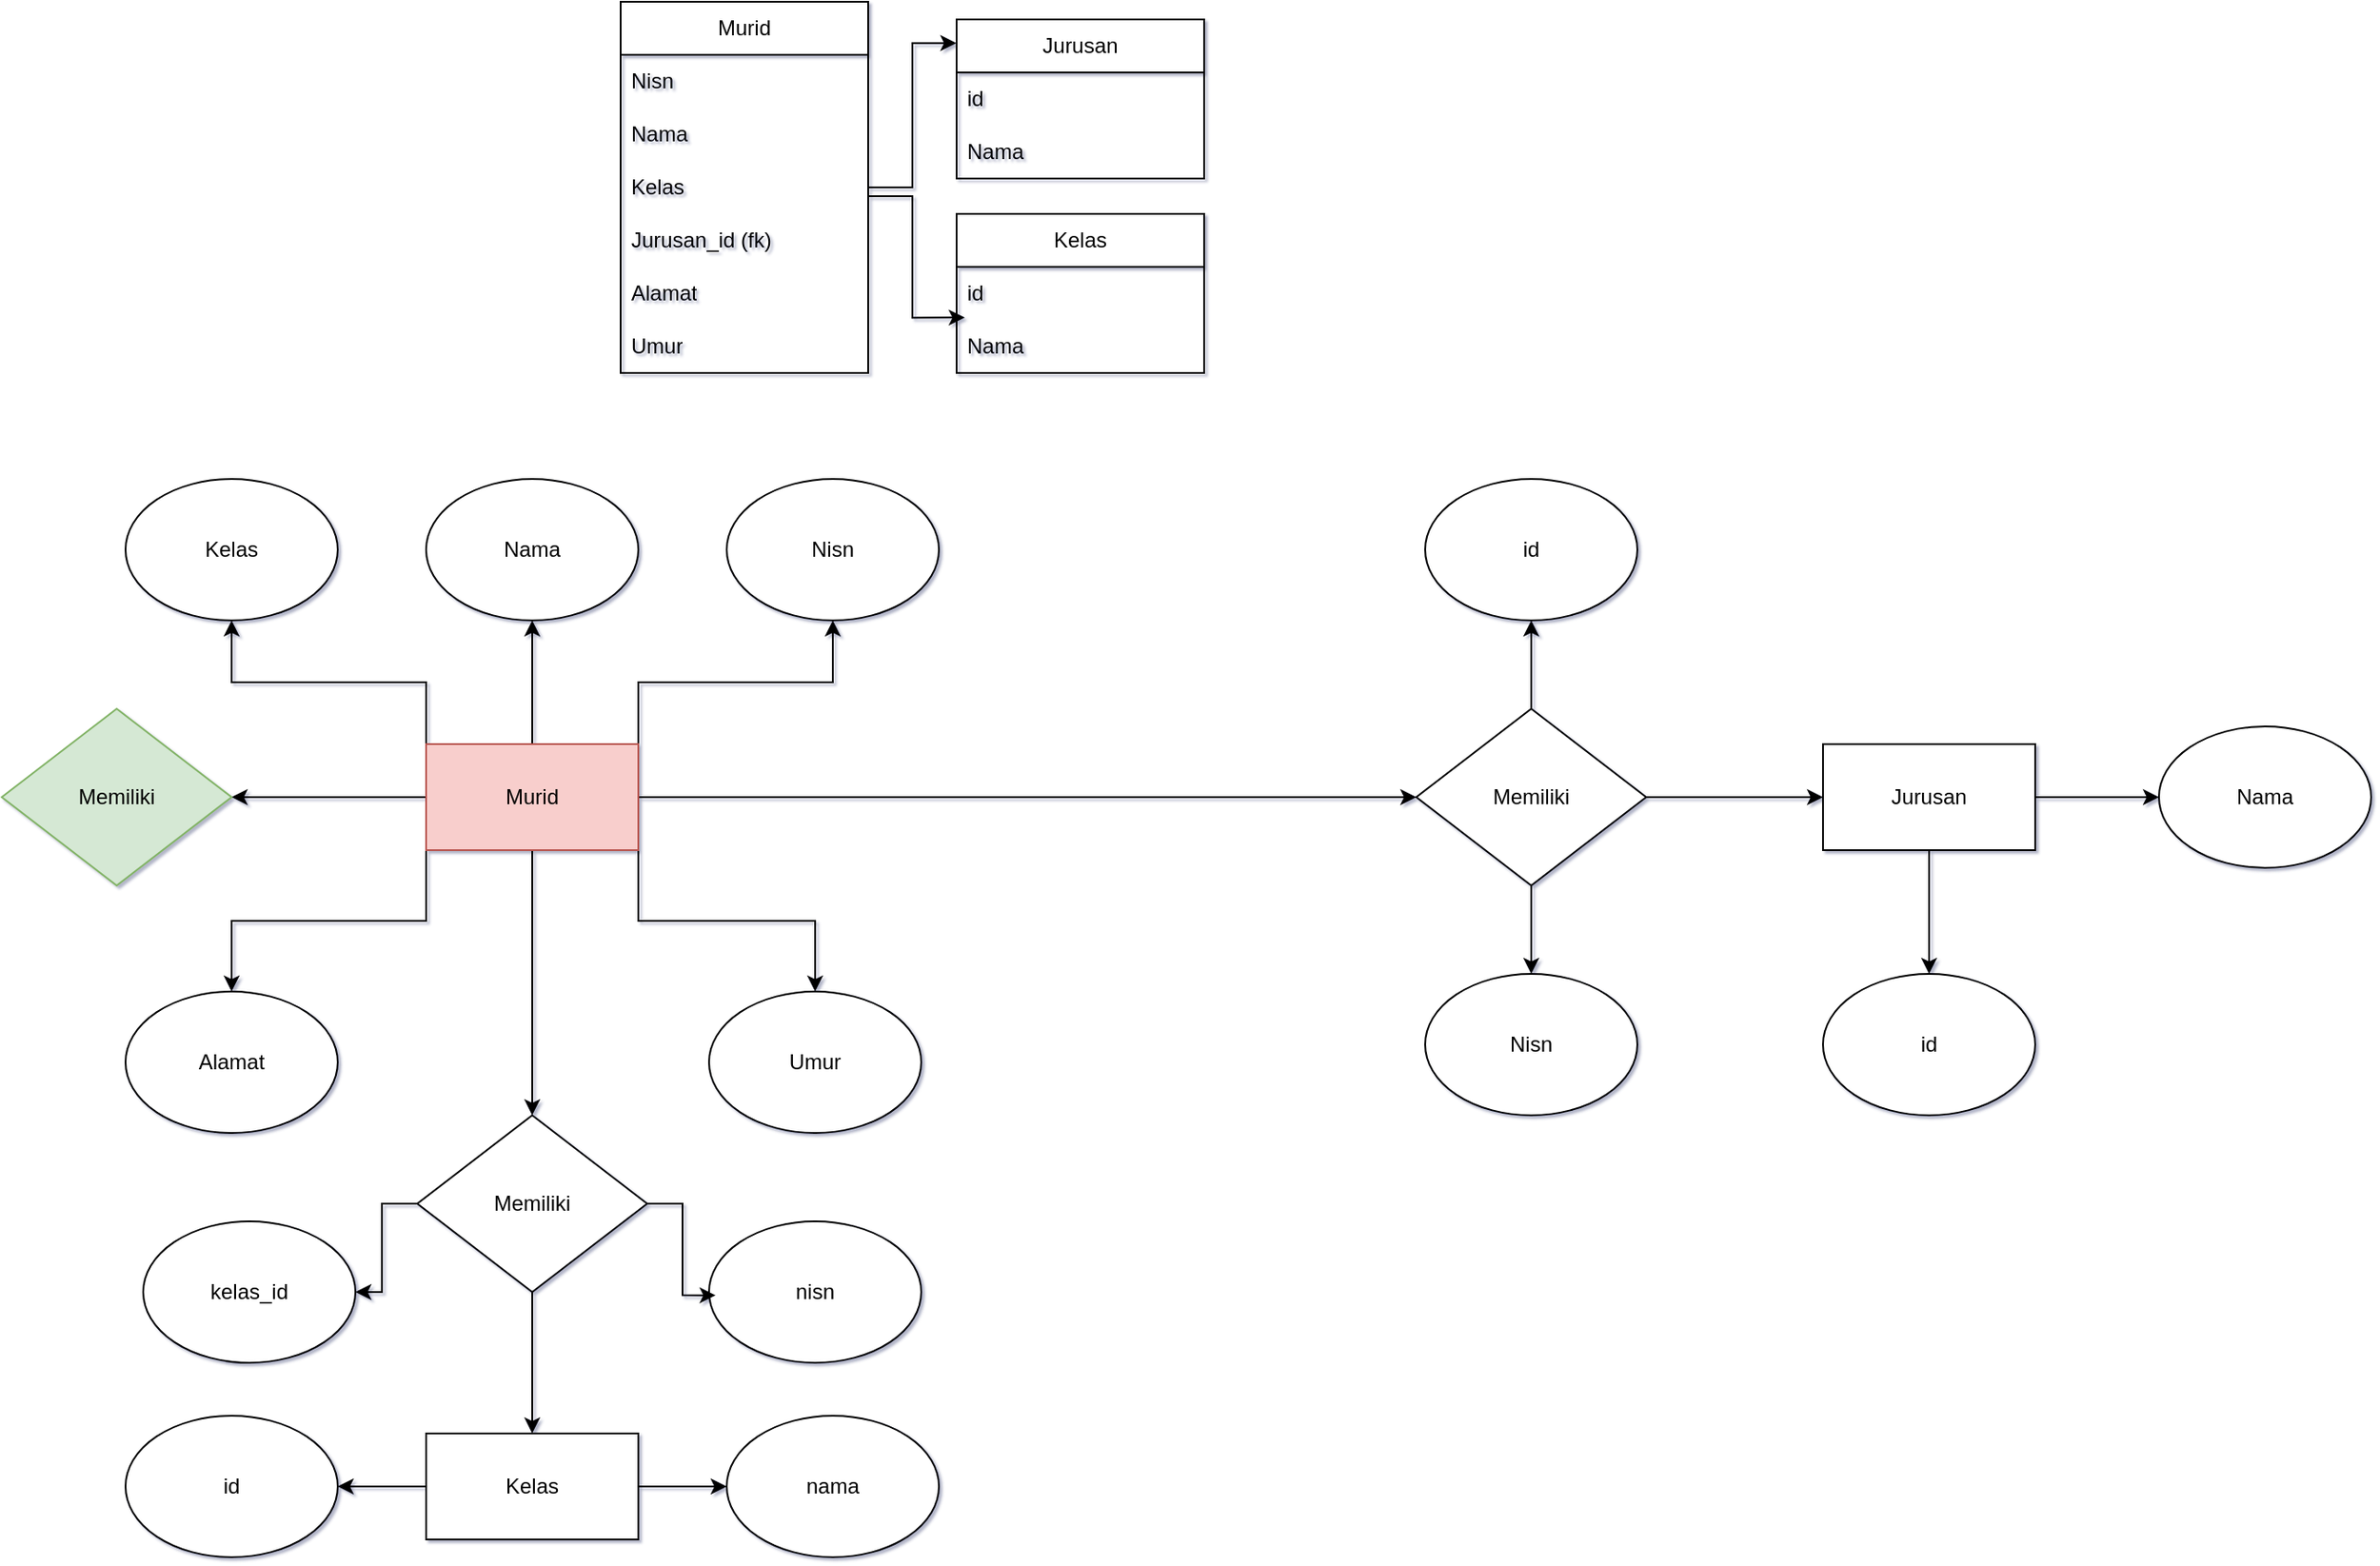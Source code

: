 <mxfile version="24.7.14">
  <diagram name="Page-1" id="se2v94sjm3AJpq2LqplE">
    <mxGraphModel dx="1990" dy="1258" grid="1" gridSize="10" guides="1" tooltips="1" connect="1" arrows="1" fold="1" page="1" pageScale="1" pageWidth="3300" pageHeight="4681" background="#ffffff" math="0" shadow="1">
      <root>
        <mxCell id="0" />
        <mxCell id="1" parent="0" />
        <mxCell id="FmgKRREH_jTbhXyRfKfs-25" style="edgeStyle=orthogonalEdgeStyle;rounded=0;orthogonalLoop=1;jettySize=auto;html=1;exitX=1;exitY=0.5;exitDx=0;exitDy=0;entryX=0;entryY=0.5;entryDx=0;entryDy=0;" edge="1" parent="1" source="FmgKRREH_jTbhXyRfKfs-1" target="FmgKRREH_jTbhXyRfKfs-17">
          <mxGeometry relative="1" as="geometry" />
        </mxCell>
        <mxCell id="FmgKRREH_jTbhXyRfKfs-27" style="edgeStyle=orthogonalEdgeStyle;rounded=0;orthogonalLoop=1;jettySize=auto;html=1;exitX=0.5;exitY=1;exitDx=0;exitDy=0;entryX=0.5;entryY=0;entryDx=0;entryDy=0;" edge="1" parent="1" source="FmgKRREH_jTbhXyRfKfs-1" target="FmgKRREH_jTbhXyRfKfs-26">
          <mxGeometry relative="1" as="geometry" />
        </mxCell>
        <mxCell id="FmgKRREH_jTbhXyRfKfs-29" style="edgeStyle=orthogonalEdgeStyle;rounded=0;orthogonalLoop=1;jettySize=auto;html=1;exitX=0.5;exitY=0;exitDx=0;exitDy=0;entryX=0.5;entryY=1;entryDx=0;entryDy=0;" edge="1" parent="1" source="FmgKRREH_jTbhXyRfKfs-1" target="FmgKRREH_jTbhXyRfKfs-28">
          <mxGeometry relative="1" as="geometry" />
        </mxCell>
        <mxCell id="FmgKRREH_jTbhXyRfKfs-1" value="Memiliki" style="rhombus;whiteSpace=wrap;html=1;" vertex="1" parent="1">
          <mxGeometry x="2010" y="1190" width="130" height="100" as="geometry" />
        </mxCell>
        <mxCell id="FmgKRREH_jTbhXyRfKfs-5" style="edgeStyle=orthogonalEdgeStyle;rounded=0;orthogonalLoop=1;jettySize=auto;html=1;exitX=0.5;exitY=0;exitDx=0;exitDy=0;" edge="1" parent="1" source="FmgKRREH_jTbhXyRfKfs-2" target="FmgKRREH_jTbhXyRfKfs-6">
          <mxGeometry relative="1" as="geometry">
            <mxPoint x="1510" y="1150" as="targetPoint" />
          </mxGeometry>
        </mxCell>
        <mxCell id="FmgKRREH_jTbhXyRfKfs-14" style="edgeStyle=orthogonalEdgeStyle;rounded=0;orthogonalLoop=1;jettySize=auto;html=1;exitX=0;exitY=1;exitDx=0;exitDy=0;" edge="1" parent="1" source="FmgKRREH_jTbhXyRfKfs-2" target="FmgKRREH_jTbhXyRfKfs-9">
          <mxGeometry relative="1" as="geometry">
            <mxPoint x="1340" y="1340" as="targetPoint" />
          </mxGeometry>
        </mxCell>
        <mxCell id="FmgKRREH_jTbhXyRfKfs-15" style="edgeStyle=orthogonalEdgeStyle;rounded=0;orthogonalLoop=1;jettySize=auto;html=1;exitX=0;exitY=0;exitDx=0;exitDy=0;" edge="1" parent="1" source="FmgKRREH_jTbhXyRfKfs-2" target="FmgKRREH_jTbhXyRfKfs-8">
          <mxGeometry relative="1" as="geometry">
            <mxPoint x="1330" y="1160" as="targetPoint" />
          </mxGeometry>
        </mxCell>
        <mxCell id="FmgKRREH_jTbhXyRfKfs-16" style="edgeStyle=orthogonalEdgeStyle;rounded=0;orthogonalLoop=1;jettySize=auto;html=1;exitX=1;exitY=0;exitDx=0;exitDy=0;" edge="1" parent="1" source="FmgKRREH_jTbhXyRfKfs-2" target="FmgKRREH_jTbhXyRfKfs-7">
          <mxGeometry relative="1" as="geometry">
            <mxPoint x="1680" y="1160" as="targetPoint" />
          </mxGeometry>
        </mxCell>
        <mxCell id="FmgKRREH_jTbhXyRfKfs-24" style="edgeStyle=orthogonalEdgeStyle;rounded=0;orthogonalLoop=1;jettySize=auto;html=1;exitX=1;exitY=0.5;exitDx=0;exitDy=0;entryX=0;entryY=0.5;entryDx=0;entryDy=0;" edge="1" parent="1" source="FmgKRREH_jTbhXyRfKfs-2" target="FmgKRREH_jTbhXyRfKfs-1">
          <mxGeometry relative="1" as="geometry" />
        </mxCell>
        <mxCell id="FmgKRREH_jTbhXyRfKfs-70" style="edgeStyle=orthogonalEdgeStyle;rounded=0;orthogonalLoop=1;jettySize=auto;html=1;exitX=1;exitY=1;exitDx=0;exitDy=0;" edge="1" parent="1" source="FmgKRREH_jTbhXyRfKfs-2" target="FmgKRREH_jTbhXyRfKfs-10">
          <mxGeometry relative="1" as="geometry" />
        </mxCell>
        <mxCell id="FmgKRREH_jTbhXyRfKfs-71" style="edgeStyle=orthogonalEdgeStyle;rounded=0;orthogonalLoop=1;jettySize=auto;html=1;exitX=0.5;exitY=1;exitDx=0;exitDy=0;" edge="1" parent="1" source="FmgKRREH_jTbhXyRfKfs-2" target="FmgKRREH_jTbhXyRfKfs-69">
          <mxGeometry relative="1" as="geometry" />
        </mxCell>
        <mxCell id="FmgKRREH_jTbhXyRfKfs-91" style="edgeStyle=orthogonalEdgeStyle;rounded=0;orthogonalLoop=1;jettySize=auto;html=1;exitX=0;exitY=0.5;exitDx=0;exitDy=0;entryX=1;entryY=0.5;entryDx=0;entryDy=0;" edge="1" parent="1" source="FmgKRREH_jTbhXyRfKfs-2" target="FmgKRREH_jTbhXyRfKfs-89">
          <mxGeometry relative="1" as="geometry" />
        </mxCell>
        <mxCell id="FmgKRREH_jTbhXyRfKfs-2" value="Murid" style="rounded=0;whiteSpace=wrap;html=1;strokeColor=#b85450;fillColor=#f8cecc;" vertex="1" parent="1">
          <mxGeometry x="1450" y="1210" width="120" height="60" as="geometry" />
        </mxCell>
        <mxCell id="FmgKRREH_jTbhXyRfKfs-6" value="Nama" style="ellipse;whiteSpace=wrap;html=1;" vertex="1" parent="1">
          <mxGeometry x="1450" y="1060" width="120" height="80" as="geometry" />
        </mxCell>
        <mxCell id="FmgKRREH_jTbhXyRfKfs-7" value="Nisn" style="ellipse;whiteSpace=wrap;html=1;" vertex="1" parent="1">
          <mxGeometry x="1620" y="1060" width="120" height="80" as="geometry" />
        </mxCell>
        <mxCell id="FmgKRREH_jTbhXyRfKfs-8" value="Kelas" style="ellipse;whiteSpace=wrap;html=1;" vertex="1" parent="1">
          <mxGeometry x="1280" y="1060" width="120" height="80" as="geometry" />
        </mxCell>
        <mxCell id="FmgKRREH_jTbhXyRfKfs-9" value="Alamat" style="ellipse;whiteSpace=wrap;html=1;" vertex="1" parent="1">
          <mxGeometry x="1280" y="1350" width="120" height="80" as="geometry" />
        </mxCell>
        <mxCell id="FmgKRREH_jTbhXyRfKfs-10" value="Umur" style="ellipse;whiteSpace=wrap;html=1;" vertex="1" parent="1">
          <mxGeometry x="1610" y="1350" width="120" height="80" as="geometry" />
        </mxCell>
        <mxCell id="FmgKRREH_jTbhXyRfKfs-19" style="edgeStyle=orthogonalEdgeStyle;rounded=0;orthogonalLoop=1;jettySize=auto;html=1;exitX=0.5;exitY=1;exitDx=0;exitDy=0;entryX=0.5;entryY=0;entryDx=0;entryDy=0;" edge="1" parent="1" source="FmgKRREH_jTbhXyRfKfs-17" target="FmgKRREH_jTbhXyRfKfs-18">
          <mxGeometry relative="1" as="geometry" />
        </mxCell>
        <mxCell id="FmgKRREH_jTbhXyRfKfs-21" style="edgeStyle=orthogonalEdgeStyle;rounded=0;orthogonalLoop=1;jettySize=auto;html=1;exitX=1;exitY=0.5;exitDx=0;exitDy=0;" edge="1" parent="1" source="FmgKRREH_jTbhXyRfKfs-17" target="FmgKRREH_jTbhXyRfKfs-20">
          <mxGeometry relative="1" as="geometry" />
        </mxCell>
        <mxCell id="FmgKRREH_jTbhXyRfKfs-17" value="Jurusan" style="rounded=0;whiteSpace=wrap;html=1;" vertex="1" parent="1">
          <mxGeometry x="2240" y="1210" width="120" height="60" as="geometry" />
        </mxCell>
        <mxCell id="FmgKRREH_jTbhXyRfKfs-18" value="id" style="ellipse;whiteSpace=wrap;html=1;" vertex="1" parent="1">
          <mxGeometry x="2240" y="1340" width="120" height="80" as="geometry" />
        </mxCell>
        <mxCell id="FmgKRREH_jTbhXyRfKfs-20" value="Nama" style="ellipse;whiteSpace=wrap;html=1;" vertex="1" parent="1">
          <mxGeometry x="2430" y="1200" width="120" height="80" as="geometry" />
        </mxCell>
        <mxCell id="FmgKRREH_jTbhXyRfKfs-26" value="Nisn" style="ellipse;whiteSpace=wrap;html=1;" vertex="1" parent="1">
          <mxGeometry x="2015" y="1340" width="120" height="80" as="geometry" />
        </mxCell>
        <mxCell id="FmgKRREH_jTbhXyRfKfs-28" value="id" style="ellipse;whiteSpace=wrap;html=1;" vertex="1" parent="1">
          <mxGeometry x="2015" y="1060" width="120" height="80" as="geometry" />
        </mxCell>
        <mxCell id="FmgKRREH_jTbhXyRfKfs-30" value="Murid" style="swimlane;fontStyle=0;childLayout=stackLayout;horizontal=1;startSize=30;horizontalStack=0;resizeParent=1;resizeParentMax=0;resizeLast=0;collapsible=1;marginBottom=0;whiteSpace=wrap;html=1;" vertex="1" parent="1">
          <mxGeometry x="1560" y="790" width="140" height="210" as="geometry" />
        </mxCell>
        <mxCell id="FmgKRREH_jTbhXyRfKfs-31" value="Nisn" style="text;strokeColor=none;fillColor=none;align=left;verticalAlign=middle;spacingLeft=4;spacingRight=4;overflow=hidden;points=[[0,0.5],[1,0.5]];portConstraint=eastwest;rotatable=0;whiteSpace=wrap;html=1;" vertex="1" parent="FmgKRREH_jTbhXyRfKfs-30">
          <mxGeometry y="30" width="140" height="30" as="geometry" />
        </mxCell>
        <mxCell id="FmgKRREH_jTbhXyRfKfs-32" value="Nama" style="text;strokeColor=none;fillColor=none;align=left;verticalAlign=middle;spacingLeft=4;spacingRight=4;overflow=hidden;points=[[0,0.5],[1,0.5]];portConstraint=eastwest;rotatable=0;whiteSpace=wrap;html=1;" vertex="1" parent="FmgKRREH_jTbhXyRfKfs-30">
          <mxGeometry y="60" width="140" height="30" as="geometry" />
        </mxCell>
        <mxCell id="FmgKRREH_jTbhXyRfKfs-33" value="Kelas" style="text;strokeColor=none;fillColor=none;align=left;verticalAlign=middle;spacingLeft=4;spacingRight=4;overflow=hidden;points=[[0,0.5],[1,0.5]];portConstraint=eastwest;rotatable=0;whiteSpace=wrap;html=1;" vertex="1" parent="FmgKRREH_jTbhXyRfKfs-30">
          <mxGeometry y="90" width="140" height="30" as="geometry" />
        </mxCell>
        <mxCell id="FmgKRREH_jTbhXyRfKfs-34" value="Jurusan_id (fk)" style="text;strokeColor=none;fillColor=none;align=left;verticalAlign=middle;spacingLeft=4;spacingRight=4;overflow=hidden;points=[[0,0.5],[1,0.5]];portConstraint=eastwest;rotatable=0;whiteSpace=wrap;html=1;" vertex="1" parent="FmgKRREH_jTbhXyRfKfs-30">
          <mxGeometry y="120" width="140" height="30" as="geometry" />
        </mxCell>
        <mxCell id="FmgKRREH_jTbhXyRfKfs-35" value="Alamat" style="text;strokeColor=none;fillColor=none;align=left;verticalAlign=middle;spacingLeft=4;spacingRight=4;overflow=hidden;points=[[0,0.5],[1,0.5]];portConstraint=eastwest;rotatable=0;whiteSpace=wrap;html=1;" vertex="1" parent="FmgKRREH_jTbhXyRfKfs-30">
          <mxGeometry y="150" width="140" height="30" as="geometry" />
        </mxCell>
        <mxCell id="FmgKRREH_jTbhXyRfKfs-36" value="Umur" style="text;strokeColor=none;fillColor=none;align=left;verticalAlign=middle;spacingLeft=4;spacingRight=4;overflow=hidden;points=[[0,0.5],[1,0.5]];portConstraint=eastwest;rotatable=0;whiteSpace=wrap;html=1;" vertex="1" parent="FmgKRREH_jTbhXyRfKfs-30">
          <mxGeometry y="180" width="140" height="30" as="geometry" />
        </mxCell>
        <mxCell id="FmgKRREH_jTbhXyRfKfs-37" value="Jurusan" style="swimlane;fontStyle=0;childLayout=stackLayout;horizontal=1;startSize=30;horizontalStack=0;resizeParent=1;resizeParentMax=0;resizeLast=0;collapsible=1;marginBottom=0;whiteSpace=wrap;html=1;" vertex="1" parent="1">
          <mxGeometry x="1750" y="800" width="140" height="90" as="geometry" />
        </mxCell>
        <mxCell id="FmgKRREH_jTbhXyRfKfs-38" value="id" style="text;strokeColor=none;fillColor=none;align=left;verticalAlign=middle;spacingLeft=4;spacingRight=4;overflow=hidden;points=[[0,0.5],[1,0.5]];portConstraint=eastwest;rotatable=0;whiteSpace=wrap;html=1;" vertex="1" parent="FmgKRREH_jTbhXyRfKfs-37">
          <mxGeometry y="30" width="140" height="30" as="geometry" />
        </mxCell>
        <mxCell id="FmgKRREH_jTbhXyRfKfs-39" value="Nama" style="text;strokeColor=none;fillColor=none;align=left;verticalAlign=middle;spacingLeft=4;spacingRight=4;overflow=hidden;points=[[0,0.5],[1,0.5]];portConstraint=eastwest;rotatable=0;whiteSpace=wrap;html=1;" vertex="1" parent="FmgKRREH_jTbhXyRfKfs-37">
          <mxGeometry y="60" width="140" height="30" as="geometry" />
        </mxCell>
        <mxCell id="FmgKRREH_jTbhXyRfKfs-73" style="edgeStyle=orthogonalEdgeStyle;rounded=0;orthogonalLoop=1;jettySize=auto;html=1;exitX=0;exitY=0.5;exitDx=0;exitDy=0;entryX=1;entryY=0.5;entryDx=0;entryDy=0;" edge="1" parent="1" source="FmgKRREH_jTbhXyRfKfs-63" target="FmgKRREH_jTbhXyRfKfs-65">
          <mxGeometry relative="1" as="geometry" />
        </mxCell>
        <mxCell id="FmgKRREH_jTbhXyRfKfs-74" style="edgeStyle=orthogonalEdgeStyle;rounded=0;orthogonalLoop=1;jettySize=auto;html=1;exitX=1;exitY=0.5;exitDx=0;exitDy=0;entryX=0;entryY=0.5;entryDx=0;entryDy=0;" edge="1" parent="1" source="FmgKRREH_jTbhXyRfKfs-63" target="FmgKRREH_jTbhXyRfKfs-64">
          <mxGeometry relative="1" as="geometry" />
        </mxCell>
        <mxCell id="FmgKRREH_jTbhXyRfKfs-63" value="Kelas" style="rounded=0;whiteSpace=wrap;html=1;strokeColor=default;" vertex="1" parent="1">
          <mxGeometry x="1450" y="1600" width="120" height="60" as="geometry" />
        </mxCell>
        <mxCell id="FmgKRREH_jTbhXyRfKfs-64" value="nama" style="ellipse;whiteSpace=wrap;html=1;" vertex="1" parent="1">
          <mxGeometry x="1620" y="1590" width="120" height="80" as="geometry" />
        </mxCell>
        <mxCell id="FmgKRREH_jTbhXyRfKfs-65" value="id" style="ellipse;whiteSpace=wrap;html=1;" vertex="1" parent="1">
          <mxGeometry x="1280" y="1590" width="120" height="80" as="geometry" />
        </mxCell>
        <mxCell id="FmgKRREH_jTbhXyRfKfs-72" style="edgeStyle=orthogonalEdgeStyle;rounded=0;orthogonalLoop=1;jettySize=auto;html=1;exitX=0.5;exitY=1;exitDx=0;exitDy=0;entryX=0.5;entryY=0;entryDx=0;entryDy=0;" edge="1" parent="1" source="FmgKRREH_jTbhXyRfKfs-69" target="FmgKRREH_jTbhXyRfKfs-63">
          <mxGeometry relative="1" as="geometry" />
        </mxCell>
        <mxCell id="FmgKRREH_jTbhXyRfKfs-82" style="edgeStyle=orthogonalEdgeStyle;rounded=0;orthogonalLoop=1;jettySize=auto;html=1;exitX=0;exitY=0.5;exitDx=0;exitDy=0;entryX=1;entryY=0.5;entryDx=0;entryDy=0;" edge="1" parent="1" source="FmgKRREH_jTbhXyRfKfs-69" target="FmgKRREH_jTbhXyRfKfs-75">
          <mxGeometry relative="1" as="geometry" />
        </mxCell>
        <mxCell id="FmgKRREH_jTbhXyRfKfs-69" value="Memiliki" style="rhombus;whiteSpace=wrap;html=1;" vertex="1" parent="1">
          <mxGeometry x="1445" y="1420" width="130" height="100" as="geometry" />
        </mxCell>
        <mxCell id="FmgKRREH_jTbhXyRfKfs-75" value="kelas_id" style="ellipse;whiteSpace=wrap;html=1;" vertex="1" parent="1">
          <mxGeometry x="1290" y="1480" width="120" height="80" as="geometry" />
        </mxCell>
        <mxCell id="FmgKRREH_jTbhXyRfKfs-76" value="nisn" style="ellipse;whiteSpace=wrap;html=1;" vertex="1" parent="1">
          <mxGeometry x="1610" y="1480" width="120" height="80" as="geometry" />
        </mxCell>
        <mxCell id="FmgKRREH_jTbhXyRfKfs-83" style="edgeStyle=orthogonalEdgeStyle;rounded=0;orthogonalLoop=1;jettySize=auto;html=1;exitX=1;exitY=0.5;exitDx=0;exitDy=0;entryX=0.031;entryY=0.523;entryDx=0;entryDy=0;entryPerimeter=0;" edge="1" parent="1" source="FmgKRREH_jTbhXyRfKfs-69" target="FmgKRREH_jTbhXyRfKfs-76">
          <mxGeometry relative="1" as="geometry" />
        </mxCell>
        <mxCell id="FmgKRREH_jTbhXyRfKfs-84" value="Kelas" style="swimlane;fontStyle=0;childLayout=stackLayout;horizontal=1;startSize=30;horizontalStack=0;resizeParent=1;resizeParentMax=0;resizeLast=0;collapsible=1;marginBottom=0;whiteSpace=wrap;html=1;" vertex="1" parent="1">
          <mxGeometry x="1750" y="910" width="140" height="90" as="geometry" />
        </mxCell>
        <mxCell id="FmgKRREH_jTbhXyRfKfs-85" value="id" style="text;strokeColor=none;fillColor=none;align=left;verticalAlign=middle;spacingLeft=4;spacingRight=4;overflow=hidden;points=[[0,0.5],[1,0.5]];portConstraint=eastwest;rotatable=0;whiteSpace=wrap;html=1;" vertex="1" parent="FmgKRREH_jTbhXyRfKfs-84">
          <mxGeometry y="30" width="140" height="30" as="geometry" />
        </mxCell>
        <mxCell id="FmgKRREH_jTbhXyRfKfs-86" value="Nama" style="text;strokeColor=none;fillColor=none;align=left;verticalAlign=middle;spacingLeft=4;spacingRight=4;overflow=hidden;points=[[0,0.5],[1,0.5]];portConstraint=eastwest;rotatable=0;whiteSpace=wrap;html=1;" vertex="1" parent="FmgKRREH_jTbhXyRfKfs-84">
          <mxGeometry y="60" width="140" height="30" as="geometry" />
        </mxCell>
        <mxCell id="FmgKRREH_jTbhXyRfKfs-87" style="edgeStyle=orthogonalEdgeStyle;rounded=0;orthogonalLoop=1;jettySize=auto;html=1;exitX=1;exitY=0.5;exitDx=0;exitDy=0;entryX=0.033;entryY=-0.044;entryDx=0;entryDy=0;entryPerimeter=0;" edge="1" parent="1" source="FmgKRREH_jTbhXyRfKfs-34" target="FmgKRREH_jTbhXyRfKfs-86">
          <mxGeometry relative="1" as="geometry">
            <Array as="points">
              <mxPoint x="1700" y="900" />
              <mxPoint x="1725" y="900" />
              <mxPoint x="1725" y="969" />
            </Array>
          </mxGeometry>
        </mxCell>
        <mxCell id="FmgKRREH_jTbhXyRfKfs-88" style="edgeStyle=orthogonalEdgeStyle;rounded=0;orthogonalLoop=1;jettySize=auto;html=1;exitX=1;exitY=0.5;exitDx=0;exitDy=0;entryX=-0.001;entryY=0.149;entryDx=0;entryDy=0;entryPerimeter=0;" edge="1" parent="1" source="FmgKRREH_jTbhXyRfKfs-33" target="FmgKRREH_jTbhXyRfKfs-37">
          <mxGeometry relative="1" as="geometry" />
        </mxCell>
        <mxCell id="FmgKRREH_jTbhXyRfKfs-89" value="Memiliki" style="rhombus;whiteSpace=wrap;html=1;fillColor=#d5e8d4;strokeColor=#82b366;" vertex="1" parent="1">
          <mxGeometry x="1210" y="1190" width="130" height="100" as="geometry" />
        </mxCell>
      </root>
    </mxGraphModel>
  </diagram>
</mxfile>
